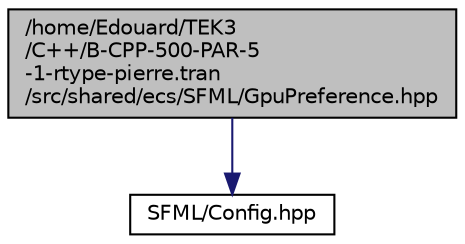 digraph "/home/Edouard/TEK3/C++/B-CPP-500-PAR-5-1-rtype-pierre.tran/src/shared/ecs/SFML/GpuPreference.hpp"
{
 // LATEX_PDF_SIZE
  edge [fontname="Helvetica",fontsize="10",labelfontname="Helvetica",labelfontsize="10"];
  node [fontname="Helvetica",fontsize="10",shape=record];
  Node1 [label="/home/Edouard/TEK3\l/C++/B-CPP-500-PAR-5\l-1-rtype-pierre.tran\l/src/shared/ecs/SFML/GpuPreference.hpp",height=0.2,width=0.4,color="black", fillcolor="grey75", style="filled", fontcolor="black",tooltip="Headers."];
  Node1 -> Node2 [color="midnightblue",fontsize="10",style="solid"];
  Node2 [label="SFML/Config.hpp",height=0.2,width=0.4,color="black", fillcolor="white", style="filled",URL="$_config_8hpp_source.html",tooltip=" "];
}

